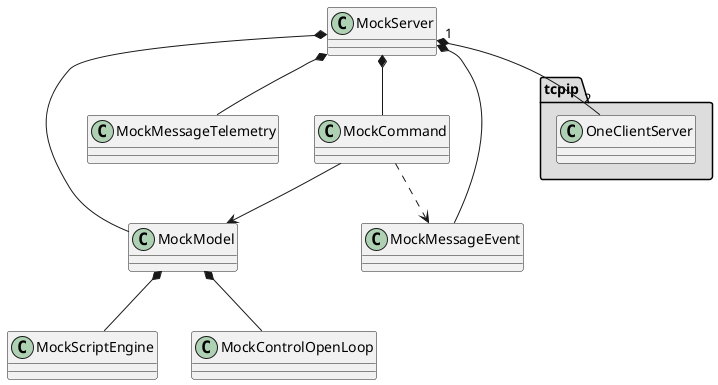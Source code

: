@startuml
package "tcpip" #DDDDDD {
  class OneClientServer
}

MockServer "1" *-- "2" OneClientServer
MockServer *-- MockModel
MockServer *-- MockMessageTelemetry
MockServer *-- MockMessageEvent
MockServer *-- MockCommand

MockCommand ..> MockMessageEvent
MockCommand --> MockModel

MockModel *-- MockScriptEngine
MockModel *-- MockControlOpenLoop

@enduml
